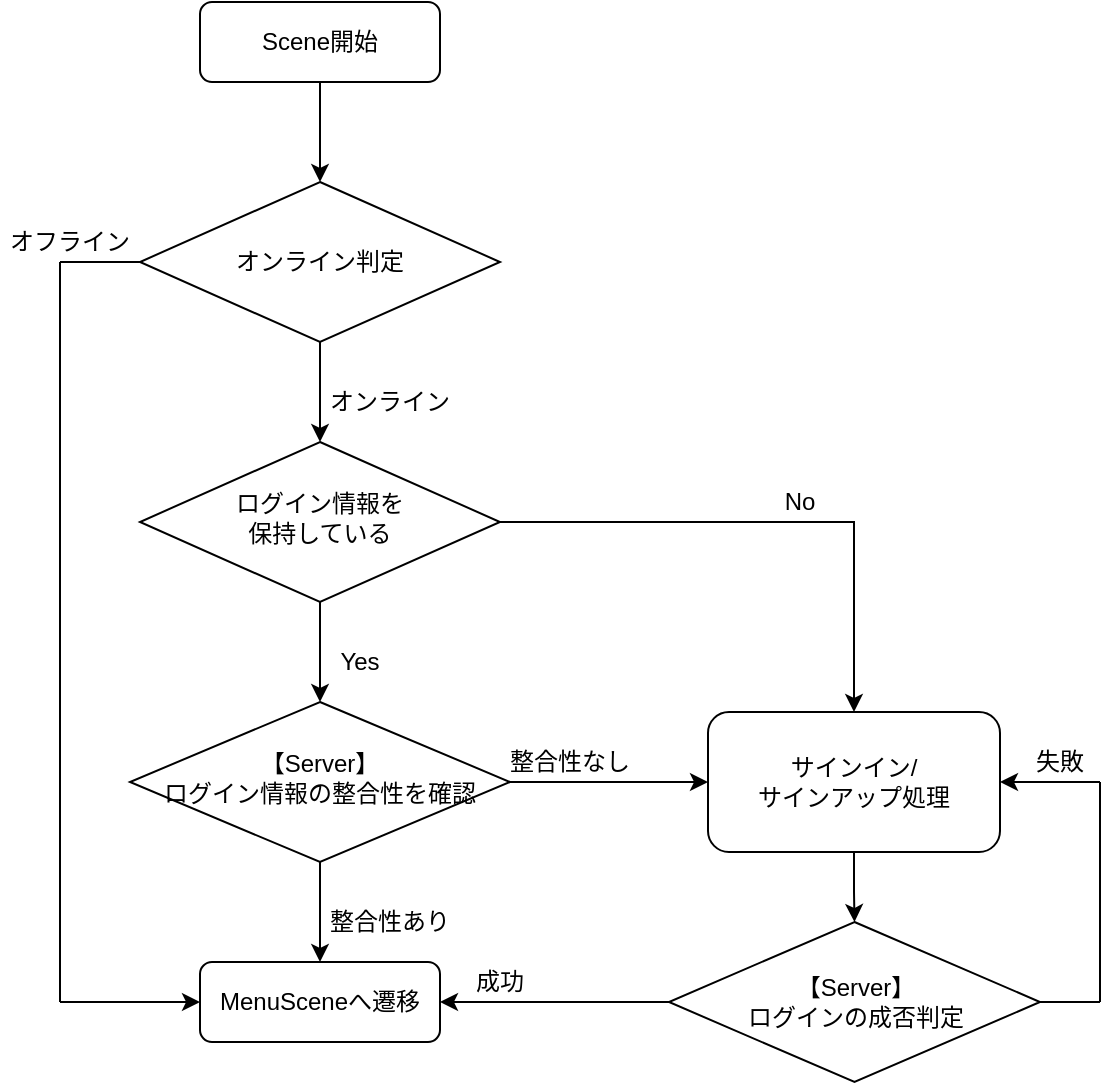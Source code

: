 <mxfile version="14.0.1" type="device"><diagram id="C5RBs43oDa-KdzZeNtuy" name="Page-1"><mxGraphModel dx="1108" dy="1594" grid="1" gridSize="10" guides="1" tooltips="1" connect="1" arrows="1" fold="1" page="1" pageScale="1" pageWidth="827" pageHeight="1169" math="0" shadow="0"><root><mxCell id="WIyWlLk6GJQsqaUBKTNV-0"/><mxCell id="WIyWlLk6GJQsqaUBKTNV-1" parent="WIyWlLk6GJQsqaUBKTNV-0"/><mxCell id="cxBs1aRhtlPQS-dWMF2E-7" style="edgeStyle=orthogonalEdgeStyle;rounded=0;orthogonalLoop=1;jettySize=auto;html=1;entryX=0.5;entryY=0;entryDx=0;entryDy=0;" edge="1" parent="WIyWlLk6GJQsqaUBKTNV-1" source="WIyWlLk6GJQsqaUBKTNV-3" target="cxBs1aRhtlPQS-dWMF2E-19"><mxGeometry relative="1" as="geometry"/></mxCell><mxCell id="WIyWlLk6GJQsqaUBKTNV-3" value="Scene開始" style="rounded=1;whiteSpace=wrap;html=1;fontSize=12;glass=0;strokeWidth=1;shadow=0;" parent="WIyWlLk6GJQsqaUBKTNV-1" vertex="1"><mxGeometry x="160" y="-50" width="120" height="40" as="geometry"/></mxCell><mxCell id="cxBs1aRhtlPQS-dWMF2E-6" style="edgeStyle=orthogonalEdgeStyle;rounded=0;orthogonalLoop=1;jettySize=auto;html=1;entryX=0.5;entryY=0;entryDx=0;entryDy=0;" edge="1" parent="WIyWlLk6GJQsqaUBKTNV-1" source="WIyWlLk6GJQsqaUBKTNV-6" target="WIyWlLk6GJQsqaUBKTNV-7"><mxGeometry relative="1" as="geometry"/></mxCell><mxCell id="cxBs1aRhtlPQS-dWMF2E-8" style="edgeStyle=orthogonalEdgeStyle;rounded=0;orthogonalLoop=1;jettySize=auto;html=1;entryX=0.5;entryY=0;entryDx=0;entryDy=0;" edge="1" parent="WIyWlLk6GJQsqaUBKTNV-1" source="WIyWlLk6GJQsqaUBKTNV-6" target="WIyWlLk6GJQsqaUBKTNV-10"><mxGeometry relative="1" as="geometry"/></mxCell><mxCell id="WIyWlLk6GJQsqaUBKTNV-6" value="ログイン情報を&lt;br&gt;保持している" style="rhombus;whiteSpace=wrap;html=1;shadow=0;fontFamily=Helvetica;fontSize=12;align=center;strokeWidth=1;spacing=6;spacingTop=-4;" parent="WIyWlLk6GJQsqaUBKTNV-1" vertex="1"><mxGeometry x="130" y="170" width="180" height="80" as="geometry"/></mxCell><mxCell id="cxBs1aRhtlPQS-dWMF2E-1" style="edgeStyle=orthogonalEdgeStyle;rounded=0;orthogonalLoop=1;jettySize=auto;html=1;" edge="1" parent="WIyWlLk6GJQsqaUBKTNV-1" source="WIyWlLk6GJQsqaUBKTNV-7" target="cxBs1aRhtlPQS-dWMF2E-0"><mxGeometry relative="1" as="geometry"/></mxCell><mxCell id="WIyWlLk6GJQsqaUBKTNV-7" value="サインイン/&lt;br&gt;サインアップ処理" style="rounded=1;whiteSpace=wrap;html=1;fontSize=12;glass=0;strokeWidth=1;shadow=0;" parent="WIyWlLk6GJQsqaUBKTNV-1" vertex="1"><mxGeometry x="414" y="305" width="146" height="70" as="geometry"/></mxCell><mxCell id="cxBs1aRhtlPQS-dWMF2E-9" style="edgeStyle=orthogonalEdgeStyle;rounded=0;orthogonalLoop=1;jettySize=auto;html=1;entryX=0.5;entryY=0;entryDx=0;entryDy=0;" edge="1" parent="WIyWlLk6GJQsqaUBKTNV-1" source="WIyWlLk6GJQsqaUBKTNV-10" target="WIyWlLk6GJQsqaUBKTNV-12"><mxGeometry relative="1" as="geometry"/></mxCell><mxCell id="cxBs1aRhtlPQS-dWMF2E-10" style="edgeStyle=orthogonalEdgeStyle;rounded=0;orthogonalLoop=1;jettySize=auto;html=1;entryX=0;entryY=0.5;entryDx=0;entryDy=0;" edge="1" parent="WIyWlLk6GJQsqaUBKTNV-1" source="WIyWlLk6GJQsqaUBKTNV-10" target="WIyWlLk6GJQsqaUBKTNV-7"><mxGeometry relative="1" as="geometry"><mxPoint x="410" y="340" as="targetPoint"/></mxGeometry></mxCell><mxCell id="WIyWlLk6GJQsqaUBKTNV-10" value="【Server】&lt;br&gt;ログイン情報の整合性を確認" style="rhombus;whiteSpace=wrap;html=1;shadow=0;fontFamily=Helvetica;fontSize=12;align=center;strokeWidth=1;spacing=6;spacingTop=-4;" parent="WIyWlLk6GJQsqaUBKTNV-1" vertex="1"><mxGeometry x="125" y="300" width="190" height="80" as="geometry"/></mxCell><mxCell id="WIyWlLk6GJQsqaUBKTNV-12" value="MenuSceneへ遷移" style="rounded=1;whiteSpace=wrap;html=1;fontSize=12;glass=0;strokeWidth=1;shadow=0;" parent="WIyWlLk6GJQsqaUBKTNV-1" vertex="1"><mxGeometry x="160" y="430" width="120" height="40" as="geometry"/></mxCell><mxCell id="cxBs1aRhtlPQS-dWMF2E-11" style="edgeStyle=orthogonalEdgeStyle;rounded=0;orthogonalLoop=1;jettySize=auto;html=1;entryX=1;entryY=0.5;entryDx=0;entryDy=0;" edge="1" parent="WIyWlLk6GJQsqaUBKTNV-1" source="cxBs1aRhtlPQS-dWMF2E-0" target="WIyWlLk6GJQsqaUBKTNV-12"><mxGeometry relative="1" as="geometry"/></mxCell><mxCell id="cxBs1aRhtlPQS-dWMF2E-0" value="【Server】&lt;br&gt;ログインの成否判定" style="rhombus;whiteSpace=wrap;html=1;" vertex="1" parent="WIyWlLk6GJQsqaUBKTNV-1"><mxGeometry x="394.5" y="410" width="185.5" height="80" as="geometry"/></mxCell><mxCell id="cxBs1aRhtlPQS-dWMF2E-3" value="" style="endArrow=none;html=1;exitX=1;exitY=0.5;exitDx=0;exitDy=0;" edge="1" parent="WIyWlLk6GJQsqaUBKTNV-1" source="cxBs1aRhtlPQS-dWMF2E-0"><mxGeometry width="50" height="50" relative="1" as="geometry"><mxPoint x="560" y="340" as="sourcePoint"/><mxPoint x="610" y="450" as="targetPoint"/><Array as="points"><mxPoint x="610" y="450"/></Array></mxGeometry></mxCell><mxCell id="cxBs1aRhtlPQS-dWMF2E-4" value="" style="endArrow=none;html=1;" edge="1" parent="WIyWlLk6GJQsqaUBKTNV-1"><mxGeometry width="50" height="50" relative="1" as="geometry"><mxPoint x="610" y="450" as="sourcePoint"/><mxPoint x="610" y="340" as="targetPoint"/></mxGeometry></mxCell><mxCell id="cxBs1aRhtlPQS-dWMF2E-5" value="" style="endArrow=classic;html=1;entryX=1;entryY=0.5;entryDx=0;entryDy=0;" edge="1" parent="WIyWlLk6GJQsqaUBKTNV-1" target="WIyWlLk6GJQsqaUBKTNV-7"><mxGeometry width="50" height="50" relative="1" as="geometry"><mxPoint x="610" y="340" as="sourcePoint"/><mxPoint x="610" y="290" as="targetPoint"/></mxGeometry></mxCell><mxCell id="cxBs1aRhtlPQS-dWMF2E-12" value="No" style="text;html=1;strokeColor=none;fillColor=none;align=center;verticalAlign=middle;whiteSpace=wrap;rounded=0;" vertex="1" parent="WIyWlLk6GJQsqaUBKTNV-1"><mxGeometry x="440" y="190" width="40" height="20" as="geometry"/></mxCell><mxCell id="cxBs1aRhtlPQS-dWMF2E-14" value="Yes" style="text;html=1;strokeColor=none;fillColor=none;align=center;verticalAlign=middle;whiteSpace=wrap;rounded=0;" vertex="1" parent="WIyWlLk6GJQsqaUBKTNV-1"><mxGeometry x="220" y="270" width="40" height="20" as="geometry"/></mxCell><mxCell id="cxBs1aRhtlPQS-dWMF2E-15" value="整合性あり" style="text;html=1;strokeColor=none;fillColor=none;align=center;verticalAlign=middle;whiteSpace=wrap;rounded=0;" vertex="1" parent="WIyWlLk6GJQsqaUBKTNV-1"><mxGeometry x="220" y="400" width="70" height="20" as="geometry"/></mxCell><mxCell id="cxBs1aRhtlPQS-dWMF2E-16" value="成功" style="text;html=1;strokeColor=none;fillColor=none;align=center;verticalAlign=middle;whiteSpace=wrap;rounded=0;" vertex="1" parent="WIyWlLk6GJQsqaUBKTNV-1"><mxGeometry x="290" y="430" width="40" height="20" as="geometry"/></mxCell><mxCell id="cxBs1aRhtlPQS-dWMF2E-17" value="失敗" style="text;html=1;strokeColor=none;fillColor=none;align=center;verticalAlign=middle;whiteSpace=wrap;rounded=0;" vertex="1" parent="WIyWlLk6GJQsqaUBKTNV-1"><mxGeometry x="570" y="320" width="40" height="20" as="geometry"/></mxCell><mxCell id="cxBs1aRhtlPQS-dWMF2E-20" style="edgeStyle=orthogonalEdgeStyle;rounded=0;orthogonalLoop=1;jettySize=auto;html=1;entryX=0.5;entryY=0;entryDx=0;entryDy=0;" edge="1" parent="WIyWlLk6GJQsqaUBKTNV-1" source="cxBs1aRhtlPQS-dWMF2E-19" target="WIyWlLk6GJQsqaUBKTNV-6"><mxGeometry relative="1" as="geometry"/></mxCell><mxCell id="cxBs1aRhtlPQS-dWMF2E-19" value="オンライン判定" style="rhombus;whiteSpace=wrap;html=1;fillColor=#FFFFFF;" vertex="1" parent="WIyWlLk6GJQsqaUBKTNV-1"><mxGeometry x="130" y="40" width="180" height="80" as="geometry"/></mxCell><mxCell id="cxBs1aRhtlPQS-dWMF2E-21" value="オンライン" style="text;html=1;strokeColor=none;fillColor=none;align=center;verticalAlign=middle;whiteSpace=wrap;rounded=0;" vertex="1" parent="WIyWlLk6GJQsqaUBKTNV-1"><mxGeometry x="220" y="140" width="70" height="20" as="geometry"/></mxCell><mxCell id="cxBs1aRhtlPQS-dWMF2E-23" value="" style="endArrow=none;html=1;exitX=0;exitY=0.5;exitDx=0;exitDy=0;" edge="1" parent="WIyWlLk6GJQsqaUBKTNV-1" source="cxBs1aRhtlPQS-dWMF2E-19"><mxGeometry width="50" height="50" relative="1" as="geometry"><mxPoint x="160" y="100" as="sourcePoint"/><mxPoint x="90" y="80" as="targetPoint"/></mxGeometry></mxCell><mxCell id="cxBs1aRhtlPQS-dWMF2E-24" value="" style="endArrow=none;html=1;" edge="1" parent="WIyWlLk6GJQsqaUBKTNV-1"><mxGeometry width="50" height="50" relative="1" as="geometry"><mxPoint x="90" y="450" as="sourcePoint"/><mxPoint x="90" y="80" as="targetPoint"/></mxGeometry></mxCell><mxCell id="cxBs1aRhtlPQS-dWMF2E-26" value="" style="endArrow=classic;html=1;entryX=0;entryY=0.5;entryDx=0;entryDy=0;" edge="1" parent="WIyWlLk6GJQsqaUBKTNV-1" target="WIyWlLk6GJQsqaUBKTNV-12"><mxGeometry width="50" height="50" relative="1" as="geometry"><mxPoint x="90" y="450" as="sourcePoint"/><mxPoint x="210" y="450" as="targetPoint"/></mxGeometry></mxCell><mxCell id="cxBs1aRhtlPQS-dWMF2E-27" value="オフライン" style="text;html=1;strokeColor=none;fillColor=none;align=center;verticalAlign=middle;whiteSpace=wrap;rounded=0;" vertex="1" parent="WIyWlLk6GJQsqaUBKTNV-1"><mxGeometry x="60" y="60" width="70" height="20" as="geometry"/></mxCell><mxCell id="cxBs1aRhtlPQS-dWMF2E-28" value="整合性なし" style="text;html=1;strokeColor=none;fillColor=none;align=center;verticalAlign=middle;whiteSpace=wrap;rounded=0;" vertex="1" parent="WIyWlLk6GJQsqaUBKTNV-1"><mxGeometry x="310" y="320" width="70" height="20" as="geometry"/></mxCell></root></mxGraphModel></diagram></mxfile>